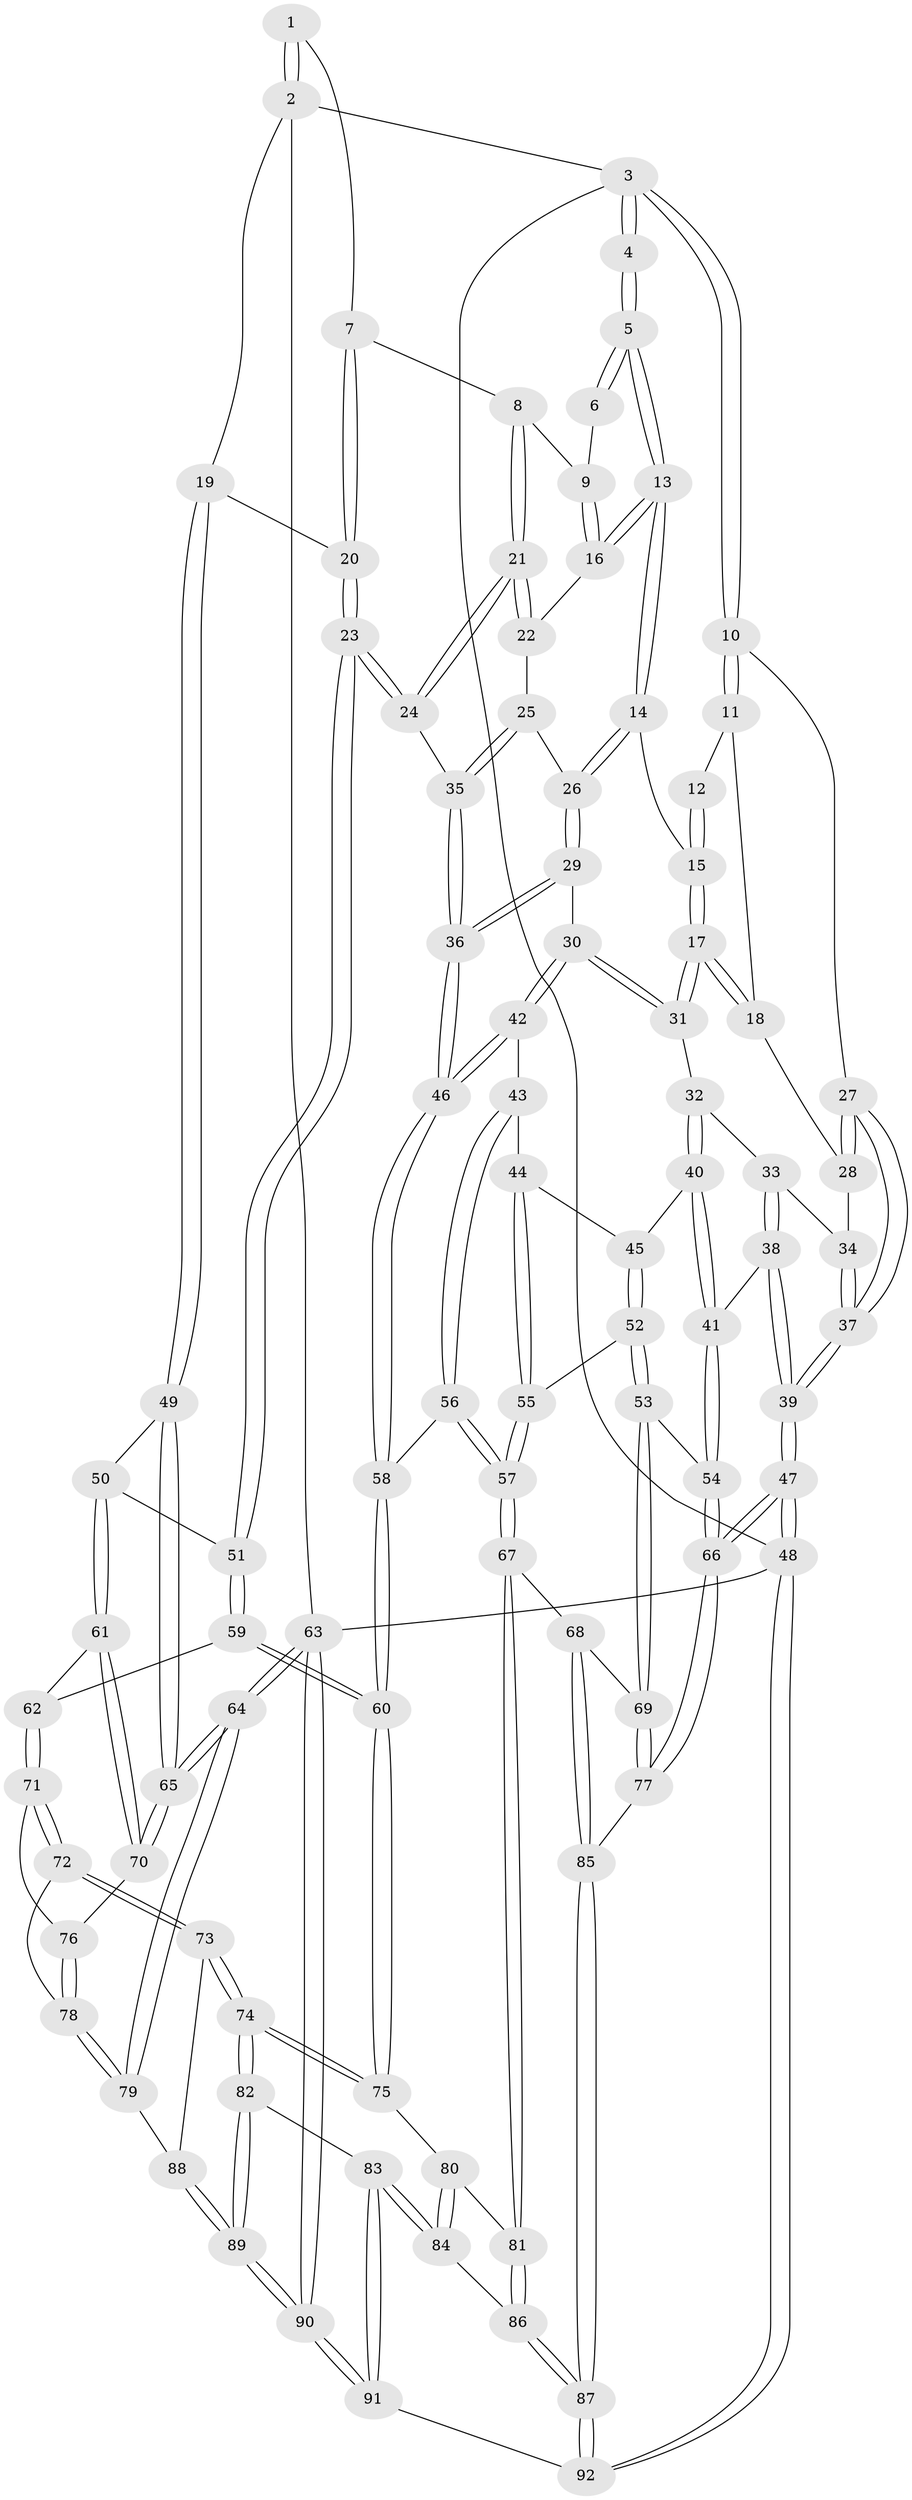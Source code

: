 // coarse degree distribution, {4: 0.35185185185185186, 5: 0.3888888888888889, 3: 0.16666666666666666, 6: 0.09259259259259259}
// Generated by graph-tools (version 1.1) at 2025/42/03/06/25 10:42:29]
// undirected, 92 vertices, 227 edges
graph export_dot {
graph [start="1"]
  node [color=gray90,style=filled];
  1 [pos="+0.853516626129582+0"];
  2 [pos="+1+0"];
  3 [pos="+0+0"];
  4 [pos="+0.31585491257880405+0"];
  5 [pos="+0.42227489135380014+0"];
  6 [pos="+0.6048441712650308+0"];
  7 [pos="+0.7751761791334479+0.04875322342252311"];
  8 [pos="+0.732595290408108+0.07457444184247548"];
  9 [pos="+0.6916618803251675+0.050134546963527545"];
  10 [pos="+0+0"];
  11 [pos="+0.13938759042102167+0.05153740872884951"];
  12 [pos="+0.16628038842613813+0.03897436273700983"];
  13 [pos="+0.4261717613436576+0"];
  14 [pos="+0.4203766530023194+0"];
  15 [pos="+0.21365567678759492+0.10294885416586472"];
  16 [pos="+0.6232993080867216+0.08366406285540001"];
  17 [pos="+0.20260299171826848+0.15171743912461394"];
  18 [pos="+0.11101224315043536+0.10846602356091244"];
  19 [pos="+1+0"];
  20 [pos="+0.8748231104799356+0.12682215295468904"];
  21 [pos="+0.7100204219152653+0.19942071531566335"];
  22 [pos="+0.6257351612389657+0.09675495971154989"];
  23 [pos="+0.791916199946397+0.26306108535879913"];
  24 [pos="+0.7200826357283222+0.24833365851677722"];
  25 [pos="+0.5489674633191339+0.17388805030467355"];
  26 [pos="+0.4205352867227247+0.12105849874280755"];
  27 [pos="+0+0"];
  28 [pos="+0.07750588637129183+0.11936495639070738"];
  29 [pos="+0.4102889526739835+0.14207232163814312"];
  30 [pos="+0.3399648052238174+0.22607197870873932"];
  31 [pos="+0.22236583789958142+0.20353622922208064"];
  32 [pos="+0.15633722773575415+0.2486074838663926"];
  33 [pos="+0.07596276041928128+0.2157123393957411"];
  34 [pos="+0.06813645486572344+0.20752618601284112"];
  35 [pos="+0.6571788932307346+0.2754117180011861"];
  36 [pos="+0.5777903663066266+0.37286830648822"];
  37 [pos="+0+0.21588540037696632"];
  38 [pos="+0.01381874827840001+0.36046976957671195"];
  39 [pos="+0+0.34535277930952113"];
  40 [pos="+0.1505685826685512+0.3141275058386709"];
  41 [pos="+0.014797996035908288+0.360882852468474"];
  42 [pos="+0.3439941945116278+0.2662006755874273"];
  43 [pos="+0.3335011232526568+0.30155618401683315"];
  44 [pos="+0.32523518533695817+0.30818800027528226"];
  45 [pos="+0.1618597577134981+0.3328587474738678"];
  46 [pos="+0.5693786756944633+0.39111635608969164"];
  47 [pos="+0+0.7255577223504227"];
  48 [pos="+0+1"];
  49 [pos="+1+0.2146149284681822"];
  50 [pos="+0.8375385474152838+0.2841274062086004"];
  51 [pos="+0.794289470426979+0.26567370695742293"];
  52 [pos="+0.18026688983895722+0.39595905824951433"];
  53 [pos="+0.15993447122009713+0.47100123386179615"];
  54 [pos="+0.07696895811176996+0.44043769241641945"];
  55 [pos="+0.27136215573399+0.3709734398977026"];
  56 [pos="+0.41232143032158175+0.5120539206068688"];
  57 [pos="+0.3216230453744635+0.5947534239749022"];
  58 [pos="+0.5609470255754914+0.46239154538258864"];
  59 [pos="+0.7776484937472936+0.4711965259251427"];
  60 [pos="+0.6454855289619549+0.5403466125572675"];
  61 [pos="+0.9431979961285416+0.4211125922596511"];
  62 [pos="+0.8412859489836625+0.488223101020875"];
  63 [pos="+1+1"];
  64 [pos="+1+0.7345136030780604"];
  65 [pos="+1+0.448302593255022"];
  66 [pos="+0+0.7030523514091528"];
  67 [pos="+0.3213903138953827+0.5950379463646357"];
  68 [pos="+0.2813798235064526+0.5868202988284642"];
  69 [pos="+0.19133713864346294+0.5384747568899639"];
  70 [pos="+1+0.45090829591920273"];
  71 [pos="+0.8546754187970674+0.5216914266801621"];
  72 [pos="+0.7551537107696576+0.6817443417545136"];
  73 [pos="+0.7451567062496568+0.6900450403410119"];
  74 [pos="+0.7160360732762121+0.6931524446814252"];
  75 [pos="+0.6549718928184808+0.5827442195377851"];
  76 [pos="+0.9027005179925526+0.5751248927579266"];
  77 [pos="+0+0.6954687753535134"];
  78 [pos="+0.9021690343354748+0.5959597545947147"];
  79 [pos="+1+0.7100508128841961"];
  80 [pos="+0.5596387462373897+0.6447472219539437"];
  81 [pos="+0.3563343706743865+0.7013844824175892"];
  82 [pos="+0.6774853658543539+0.7931957643038542"];
  83 [pos="+0.5562423503531849+0.8763378153663511"];
  84 [pos="+0.49404676149814825+0.812179005022919"];
  85 [pos="+0.12211901025244719+0.7242112632816792"];
  86 [pos="+0.35635748742427686+0.7015562532717501"];
  87 [pos="+0.23247412499418216+0.8707312212793118"];
  88 [pos="+0.9012866547643973+0.7448411305836437"];
  89 [pos="+0.8627624807189017+0.9410681130269958"];
  90 [pos="+1+1"];
  91 [pos="+0.5158351424338125+1"];
  92 [pos="+0.1475618239720031+1"];
  1 -- 2;
  1 -- 2;
  1 -- 7;
  2 -- 3;
  2 -- 19;
  2 -- 63;
  3 -- 4;
  3 -- 4;
  3 -- 10;
  3 -- 10;
  3 -- 48;
  4 -- 5;
  4 -- 5;
  5 -- 6;
  5 -- 6;
  5 -- 13;
  5 -- 13;
  6 -- 9;
  7 -- 8;
  7 -- 20;
  7 -- 20;
  8 -- 9;
  8 -- 21;
  8 -- 21;
  9 -- 16;
  9 -- 16;
  10 -- 11;
  10 -- 11;
  10 -- 27;
  11 -- 12;
  11 -- 18;
  12 -- 15;
  12 -- 15;
  13 -- 14;
  13 -- 14;
  13 -- 16;
  13 -- 16;
  14 -- 15;
  14 -- 26;
  14 -- 26;
  15 -- 17;
  15 -- 17;
  16 -- 22;
  17 -- 18;
  17 -- 18;
  17 -- 31;
  17 -- 31;
  18 -- 28;
  19 -- 20;
  19 -- 49;
  19 -- 49;
  20 -- 23;
  20 -- 23;
  21 -- 22;
  21 -- 22;
  21 -- 24;
  21 -- 24;
  22 -- 25;
  23 -- 24;
  23 -- 24;
  23 -- 51;
  23 -- 51;
  24 -- 35;
  25 -- 26;
  25 -- 35;
  25 -- 35;
  26 -- 29;
  26 -- 29;
  27 -- 28;
  27 -- 28;
  27 -- 37;
  27 -- 37;
  28 -- 34;
  29 -- 30;
  29 -- 36;
  29 -- 36;
  30 -- 31;
  30 -- 31;
  30 -- 42;
  30 -- 42;
  31 -- 32;
  32 -- 33;
  32 -- 40;
  32 -- 40;
  33 -- 34;
  33 -- 38;
  33 -- 38;
  34 -- 37;
  34 -- 37;
  35 -- 36;
  35 -- 36;
  36 -- 46;
  36 -- 46;
  37 -- 39;
  37 -- 39;
  38 -- 39;
  38 -- 39;
  38 -- 41;
  39 -- 47;
  39 -- 47;
  40 -- 41;
  40 -- 41;
  40 -- 45;
  41 -- 54;
  41 -- 54;
  42 -- 43;
  42 -- 46;
  42 -- 46;
  43 -- 44;
  43 -- 56;
  43 -- 56;
  44 -- 45;
  44 -- 55;
  44 -- 55;
  45 -- 52;
  45 -- 52;
  46 -- 58;
  46 -- 58;
  47 -- 48;
  47 -- 48;
  47 -- 66;
  47 -- 66;
  48 -- 92;
  48 -- 92;
  48 -- 63;
  49 -- 50;
  49 -- 65;
  49 -- 65;
  50 -- 51;
  50 -- 61;
  50 -- 61;
  51 -- 59;
  51 -- 59;
  52 -- 53;
  52 -- 53;
  52 -- 55;
  53 -- 54;
  53 -- 69;
  53 -- 69;
  54 -- 66;
  54 -- 66;
  55 -- 57;
  55 -- 57;
  56 -- 57;
  56 -- 57;
  56 -- 58;
  57 -- 67;
  57 -- 67;
  58 -- 60;
  58 -- 60;
  59 -- 60;
  59 -- 60;
  59 -- 62;
  60 -- 75;
  60 -- 75;
  61 -- 62;
  61 -- 70;
  61 -- 70;
  62 -- 71;
  62 -- 71;
  63 -- 64;
  63 -- 64;
  63 -- 90;
  63 -- 90;
  64 -- 65;
  64 -- 65;
  64 -- 79;
  64 -- 79;
  65 -- 70;
  65 -- 70;
  66 -- 77;
  66 -- 77;
  67 -- 68;
  67 -- 81;
  67 -- 81;
  68 -- 69;
  68 -- 85;
  68 -- 85;
  69 -- 77;
  69 -- 77;
  70 -- 76;
  71 -- 72;
  71 -- 72;
  71 -- 76;
  72 -- 73;
  72 -- 73;
  72 -- 78;
  73 -- 74;
  73 -- 74;
  73 -- 88;
  74 -- 75;
  74 -- 75;
  74 -- 82;
  74 -- 82;
  75 -- 80;
  76 -- 78;
  76 -- 78;
  77 -- 85;
  78 -- 79;
  78 -- 79;
  79 -- 88;
  80 -- 81;
  80 -- 84;
  80 -- 84;
  81 -- 86;
  81 -- 86;
  82 -- 83;
  82 -- 89;
  82 -- 89;
  83 -- 84;
  83 -- 84;
  83 -- 91;
  83 -- 91;
  84 -- 86;
  85 -- 87;
  85 -- 87;
  86 -- 87;
  86 -- 87;
  87 -- 92;
  87 -- 92;
  88 -- 89;
  88 -- 89;
  89 -- 90;
  89 -- 90;
  90 -- 91;
  90 -- 91;
  91 -- 92;
}
